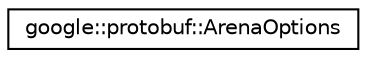 digraph "类继承关系图"
{
 // LATEX_PDF_SIZE
  edge [fontname="Helvetica",fontsize="10",labelfontname="Helvetica",labelfontsize="10"];
  node [fontname="Helvetica",fontsize="10",shape=record];
  rankdir="LR";
  Node0 [label="google::protobuf::ArenaOptions",height=0.2,width=0.4,color="black", fillcolor="white", style="filled",URL="$structgoogle_1_1protobuf_1_1ArenaOptions.html",tooltip=" "];
}
